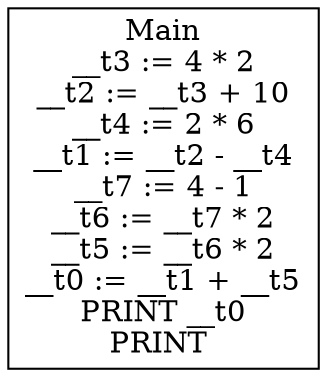 digraph CFG {
graph [splines=ortho];
node [shape=box];
Main [label="Main\n__t3 := 4 * 2\n__t2 := __t3 + 10\n__t4 := 2 * 6\n__t1 := __t2 - __t4\n__t7 := 4 - 1\n__t6 := __t7 * 2\n__t5 := __t6 * 2\n__t0 := __t1 + __t5\nPRINT __t0\nPRINT \n"];
}
